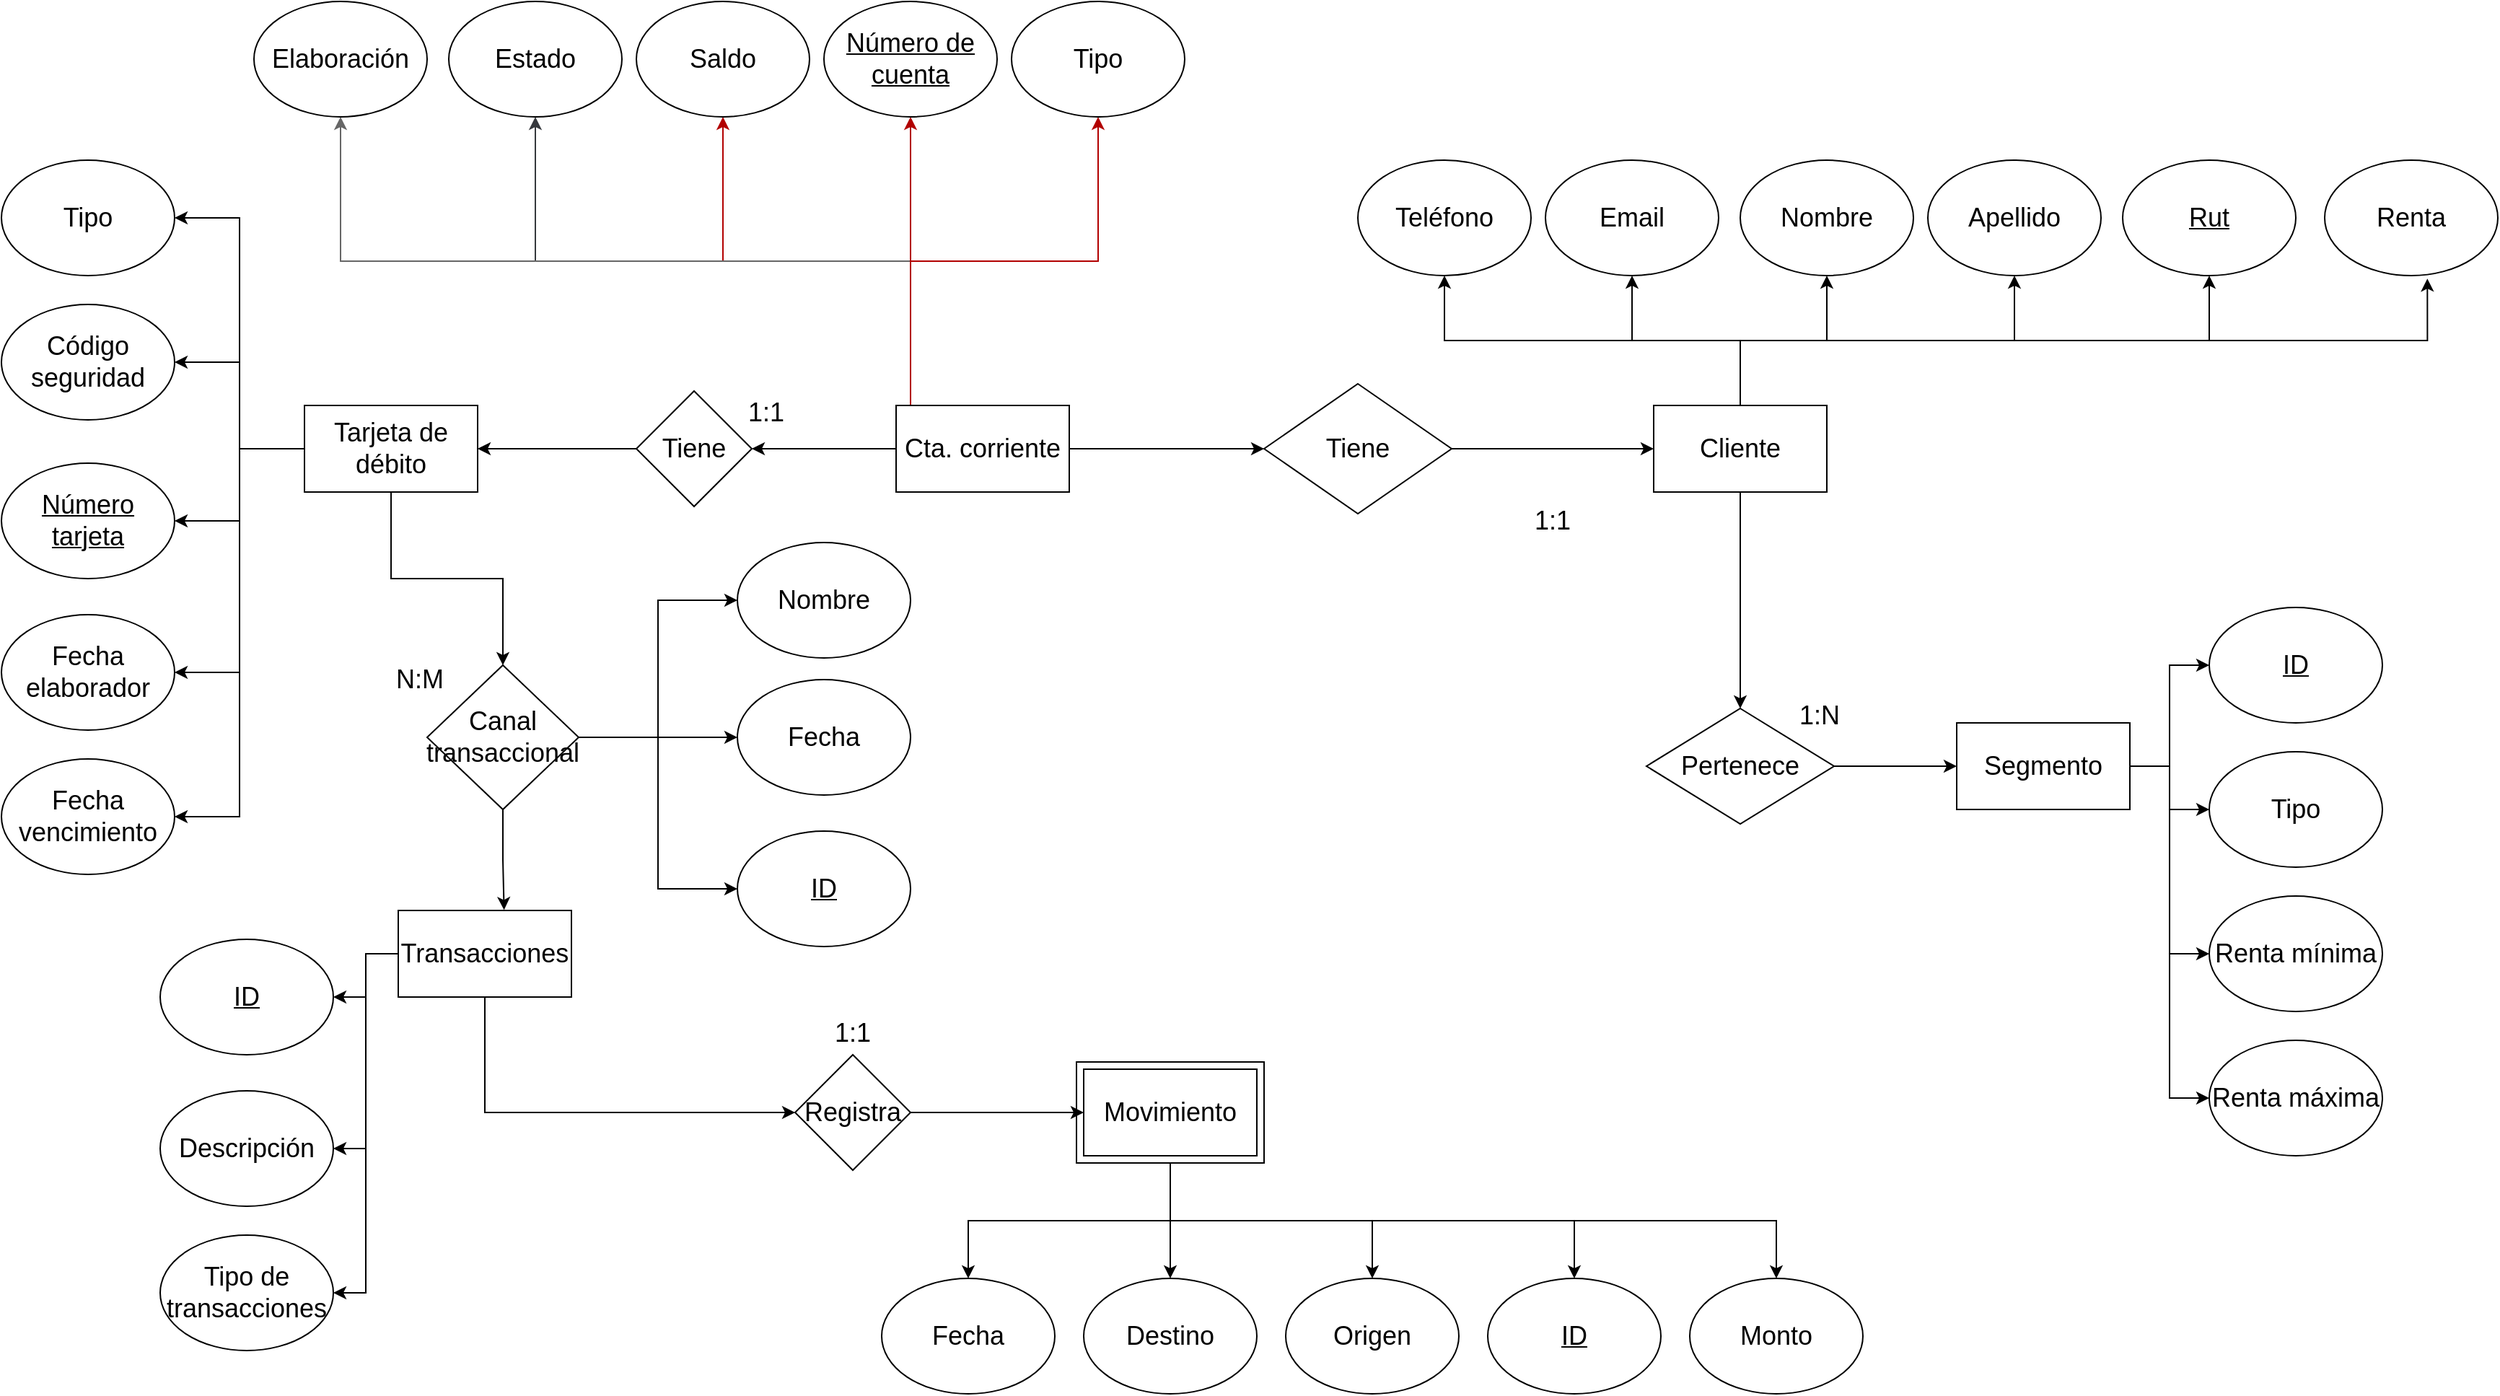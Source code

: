 <mxfile version="28.2.0">
  <diagram name="Página-1" id="98qfE3BdNuw4_5_PNHww">
    <mxGraphModel dx="2022" dy="1197" grid="1" gridSize="10" guides="1" tooltips="1" connect="1" arrows="1" fold="1" page="1" pageScale="1" pageWidth="6000" pageHeight="4000" math="0" shadow="0">
      <root>
        <mxCell id="0" />
        <mxCell id="1" parent="0" />
        <mxCell id="ijTgKgx0f9xJTF1soomq-8" style="edgeStyle=orthogonalEdgeStyle;rounded=0;orthogonalLoop=1;jettySize=auto;html=1;entryX=1;entryY=0.5;entryDx=0;entryDy=0;" parent="1" source="ijTgKgx0f9xJTF1soomq-2" target="ijTgKgx0f9xJTF1soomq-3" edge="1">
          <mxGeometry relative="1" as="geometry" />
        </mxCell>
        <mxCell id="ijTgKgx0f9xJTF1soomq-9" style="edgeStyle=orthogonalEdgeStyle;rounded=0;orthogonalLoop=1;jettySize=auto;html=1;exitX=0;exitY=0.5;exitDx=0;exitDy=0;entryX=1;entryY=0.5;entryDx=0;entryDy=0;" parent="1" source="ijTgKgx0f9xJTF1soomq-2" target="ijTgKgx0f9xJTF1soomq-4" edge="1">
          <mxGeometry relative="1" as="geometry" />
        </mxCell>
        <mxCell id="ijTgKgx0f9xJTF1soomq-21" style="edgeStyle=orthogonalEdgeStyle;rounded=0;orthogonalLoop=1;jettySize=auto;html=1;exitX=0;exitY=0.5;exitDx=0;exitDy=0;entryX=1;entryY=0.5;entryDx=0;entryDy=0;" parent="1" source="ijTgKgx0f9xJTF1soomq-2" target="ijTgKgx0f9xJTF1soomq-20" edge="1">
          <mxGeometry relative="1" as="geometry" />
        </mxCell>
        <mxCell id="nnRLOT55SKP4J13olnxR-5" style="edgeStyle=orthogonalEdgeStyle;rounded=0;orthogonalLoop=1;jettySize=auto;html=1;exitX=0;exitY=0.5;exitDx=0;exitDy=0;entryX=1;entryY=0.5;entryDx=0;entryDy=0;" parent="1" source="ijTgKgx0f9xJTF1soomq-2" target="ijTgKgx0f9xJTF1soomq-16" edge="1">
          <mxGeometry relative="1" as="geometry" />
        </mxCell>
        <mxCell id="nnRLOT55SKP4J13olnxR-6" style="edgeStyle=orthogonalEdgeStyle;rounded=0;orthogonalLoop=1;jettySize=auto;html=1;exitX=0;exitY=0.5;exitDx=0;exitDy=0;entryX=1;entryY=0.5;entryDx=0;entryDy=0;" parent="1" source="ijTgKgx0f9xJTF1soomq-2" target="ijTgKgx0f9xJTF1soomq-17" edge="1">
          <mxGeometry relative="1" as="geometry" />
        </mxCell>
        <mxCell id="ijTgKgx0f9xJTF1soomq-2" value="&lt;font style=&quot;font-size: 18px;&quot;&gt;Tarjeta de débito&lt;/font&gt;" style="rounded=0;whiteSpace=wrap;html=1;" parent="1" vertex="1">
          <mxGeometry x="2950" y="1860" width="120" height="60" as="geometry" />
        </mxCell>
        <mxCell id="ijTgKgx0f9xJTF1soomq-3" value="&lt;font style=&quot;font-size: 18px;&quot;&gt;Código seguridad&lt;/font&gt;" style="ellipse;whiteSpace=wrap;html=1;" parent="1" vertex="1">
          <mxGeometry x="2740" y="1790" width="120" height="80" as="geometry" />
        </mxCell>
        <mxCell id="ijTgKgx0f9xJTF1soomq-4" value="&lt;font style=&quot;font-size: 18px;&quot;&gt;&lt;u&gt;Número tarjeta&lt;/u&gt;&lt;/font&gt;" style="ellipse;whiteSpace=wrap;html=1;" parent="1" vertex="1">
          <mxGeometry x="2740" y="1900" width="120" height="80" as="geometry" />
        </mxCell>
        <mxCell id="ijTgKgx0f9xJTF1soomq-16" value="&lt;font style=&quot;font-size: 18px;&quot;&gt;Fecha elaborador&lt;/font&gt;" style="ellipse;whiteSpace=wrap;html=1;" parent="1" vertex="1">
          <mxGeometry x="2740" y="2005" width="120" height="80" as="geometry" />
        </mxCell>
        <mxCell id="ijTgKgx0f9xJTF1soomq-17" value="&lt;font style=&quot;font-size: 18px;&quot;&gt;Fecha vencimiento&lt;/font&gt;" style="ellipse;whiteSpace=wrap;html=1;" parent="1" vertex="1">
          <mxGeometry x="2740" y="2105" width="120" height="80" as="geometry" />
        </mxCell>
        <mxCell id="ijTgKgx0f9xJTF1soomq-20" value="&lt;font style=&quot;font-size: 18px;&quot;&gt;Tipo&lt;/font&gt;" style="ellipse;whiteSpace=wrap;html=1;" parent="1" vertex="1">
          <mxGeometry x="2740" y="1690" width="120" height="80" as="geometry" />
        </mxCell>
        <mxCell id="ijTgKgx0f9xJTF1soomq-38" style="edgeStyle=orthogonalEdgeStyle;rounded=0;orthogonalLoop=1;jettySize=auto;html=1;exitX=0.5;exitY=1;exitDx=0;exitDy=0;entryX=0.5;entryY=0;entryDx=0;entryDy=0;" parent="1" source="ijTgKgx0f9xJTF1soomq-31" target="ijTgKgx0f9xJTF1soomq-34" edge="1">
          <mxGeometry relative="1" as="geometry" />
        </mxCell>
        <mxCell id="ijTgKgx0f9xJTF1soomq-39" style="edgeStyle=orthogonalEdgeStyle;rounded=0;orthogonalLoop=1;jettySize=auto;html=1;exitX=0.5;exitY=1;exitDx=0;exitDy=0;entryX=0.5;entryY=0;entryDx=0;entryDy=0;" parent="1" source="ijTgKgx0f9xJTF1soomq-31" target="ijTgKgx0f9xJTF1soomq-35" edge="1">
          <mxGeometry relative="1" as="geometry" />
        </mxCell>
        <mxCell id="ijTgKgx0f9xJTF1soomq-40" style="edgeStyle=orthogonalEdgeStyle;rounded=0;orthogonalLoop=1;jettySize=auto;html=1;exitX=0.5;exitY=1;exitDx=0;exitDy=0;entryX=0.5;entryY=0;entryDx=0;entryDy=0;" parent="1" source="ijTgKgx0f9xJTF1soomq-31" target="ijTgKgx0f9xJTF1soomq-36" edge="1">
          <mxGeometry relative="1" as="geometry" />
        </mxCell>
        <mxCell id="ijTgKgx0f9xJTF1soomq-41" style="edgeStyle=orthogonalEdgeStyle;rounded=0;orthogonalLoop=1;jettySize=auto;html=1;exitX=0.5;exitY=1;exitDx=0;exitDy=0;entryX=0.5;entryY=0;entryDx=0;entryDy=0;" parent="1" source="ijTgKgx0f9xJTF1soomq-31" target="ijTgKgx0f9xJTF1soomq-37" edge="1">
          <mxGeometry relative="1" as="geometry" />
        </mxCell>
        <mxCell id="nnRLOT55SKP4J13olnxR-16" style="edgeStyle=orthogonalEdgeStyle;rounded=0;orthogonalLoop=1;jettySize=auto;html=1;exitX=0.5;exitY=1;exitDx=0;exitDy=0;entryX=0.5;entryY=0;entryDx=0;entryDy=0;" parent="1" source="ijTgKgx0f9xJTF1soomq-31" target="nnRLOT55SKP4J13olnxR-15" edge="1">
          <mxGeometry relative="1" as="geometry" />
        </mxCell>
        <mxCell id="ijTgKgx0f9xJTF1soomq-31" value="" style="rounded=0;whiteSpace=wrap;html=1;" parent="1" vertex="1">
          <mxGeometry x="3485" y="2315" width="130" height="70" as="geometry" />
        </mxCell>
        <mxCell id="ijTgKgx0f9xJTF1soomq-33" value="&lt;font style=&quot;font-size: 18px;&quot;&gt;Movimiento&lt;/font&gt;" style="rounded=0;whiteSpace=wrap;html=1;" parent="1" vertex="1">
          <mxGeometry x="3490" y="2320" width="120" height="60" as="geometry" />
        </mxCell>
        <mxCell id="ijTgKgx0f9xJTF1soomq-34" value="&lt;font style=&quot;font-size: 18px;&quot;&gt;Destino&lt;/font&gt;" style="ellipse;whiteSpace=wrap;html=1;" parent="1" vertex="1">
          <mxGeometry x="3490" y="2465" width="120" height="80" as="geometry" />
        </mxCell>
        <mxCell id="ijTgKgx0f9xJTF1soomq-35" value="&lt;span style=&quot;font-size: 18px;&quot;&gt;Origen&lt;/span&gt;" style="ellipse;whiteSpace=wrap;html=1;" parent="1" vertex="1">
          <mxGeometry x="3630" y="2465" width="120" height="80" as="geometry" />
        </mxCell>
        <mxCell id="ijTgKgx0f9xJTF1soomq-36" value="&lt;font style=&quot;font-size: 18px;&quot;&gt;&lt;u&gt;ID&lt;/u&gt;&lt;/font&gt;" style="ellipse;whiteSpace=wrap;html=1;" parent="1" vertex="1">
          <mxGeometry x="3770" y="2465" width="120" height="80" as="geometry" />
        </mxCell>
        <mxCell id="ijTgKgx0f9xJTF1soomq-37" value="&lt;font style=&quot;font-size: 18px;&quot;&gt;Monto&lt;/font&gt;" style="ellipse;whiteSpace=wrap;html=1;" parent="1" vertex="1">
          <mxGeometry x="3910" y="2465" width="120" height="80" as="geometry" />
        </mxCell>
        <mxCell id="ijTgKgx0f9xJTF1soomq-44" style="edgeStyle=orthogonalEdgeStyle;rounded=0;orthogonalLoop=1;jettySize=auto;html=1;exitX=0;exitY=0.5;exitDx=0;exitDy=0;entryX=1;entryY=0.5;entryDx=0;entryDy=0;" parent="1" source="ijTgKgx0f9xJTF1soomq-42" target="ijTgKgx0f9xJTF1soomq-43" edge="1">
          <mxGeometry relative="1" as="geometry" />
        </mxCell>
        <mxCell id="ijTgKgx0f9xJTF1soomq-118" style="edgeStyle=orthogonalEdgeStyle;rounded=0;orthogonalLoop=1;jettySize=auto;html=1;exitX=0.5;exitY=0;exitDx=0;exitDy=0;entryX=0.5;entryY=1;entryDx=0;entryDy=0;fillColor=#e51400;strokeColor=light-dark(#B20000,#FFFFFF);" parent="1" source="ijTgKgx0f9xJTF1soomq-42" target="ijTgKgx0f9xJTF1soomq-113" edge="1">
          <mxGeometry relative="1" as="geometry">
            <Array as="points">
              <mxPoint x="3370" y="1860" />
            </Array>
          </mxGeometry>
        </mxCell>
        <mxCell id="ijTgKgx0f9xJTF1soomq-119" style="edgeStyle=orthogonalEdgeStyle;rounded=0;orthogonalLoop=1;jettySize=auto;html=1;exitX=0.5;exitY=0;exitDx=0;exitDy=0;entryX=0.5;entryY=1;entryDx=0;entryDy=0;fillColor=#e51400;strokeColor=light-dark(#B20000,#FFFFFF);" parent="1" source="ijTgKgx0f9xJTF1soomq-42" target="ijTgKgx0f9xJTF1soomq-114" edge="1">
          <mxGeometry relative="1" as="geometry">
            <Array as="points">
              <mxPoint x="3370" y="1860" />
              <mxPoint x="3370" y="1760" />
              <mxPoint x="3240" y="1760" />
            </Array>
          </mxGeometry>
        </mxCell>
        <mxCell id="ijTgKgx0f9xJTF1soomq-120" style="edgeStyle=orthogonalEdgeStyle;rounded=0;orthogonalLoop=1;jettySize=auto;html=1;exitX=0.5;exitY=0;exitDx=0;exitDy=0;entryX=0.5;entryY=1;entryDx=0;entryDy=0;fillColor=#eeeeee;strokeColor=light-dark(#36393D,#FFFFFF);" parent="1" source="ijTgKgx0f9xJTF1soomq-42" target="ijTgKgx0f9xJTF1soomq-115" edge="1">
          <mxGeometry relative="1" as="geometry">
            <Array as="points">
              <mxPoint x="3370" y="1860" />
              <mxPoint x="3370" y="1760" />
              <mxPoint x="3110" y="1760" />
            </Array>
          </mxGeometry>
        </mxCell>
        <mxCell id="ijTgKgx0f9xJTF1soomq-121" style="edgeStyle=orthogonalEdgeStyle;rounded=0;orthogonalLoop=1;jettySize=auto;html=1;exitX=0.5;exitY=0;exitDx=0;exitDy=0;entryX=0.5;entryY=1;entryDx=0;entryDy=0;fillColor=#f5f5f5;strokeColor=light-dark(#666666,#FFFFFF);" parent="1" source="ijTgKgx0f9xJTF1soomq-42" target="ijTgKgx0f9xJTF1soomq-116" edge="1">
          <mxGeometry relative="1" as="geometry">
            <Array as="points">
              <mxPoint x="3370" y="1860" />
              <mxPoint x="3370" y="1760" />
              <mxPoint x="2975" y="1760" />
            </Array>
          </mxGeometry>
        </mxCell>
        <mxCell id="ijTgKgx0f9xJTF1soomq-122" style="edgeStyle=orthogonalEdgeStyle;rounded=0;orthogonalLoop=1;jettySize=auto;html=1;exitX=0.5;exitY=0;exitDx=0;exitDy=0;entryX=0.5;entryY=1;entryDx=0;entryDy=0;fillColor=#e51400;strokeColor=light-dark(#B20000,#FFFFFF);" parent="1" source="ijTgKgx0f9xJTF1soomq-42" target="ijTgKgx0f9xJTF1soomq-112" edge="1">
          <mxGeometry relative="1" as="geometry">
            <Array as="points">
              <mxPoint x="3370" y="1860" />
              <mxPoint x="3370" y="1760" />
              <mxPoint x="3500" y="1760" />
            </Array>
          </mxGeometry>
        </mxCell>
        <mxCell id="rOcbRCkaVoBHMNXNkpkF-11" style="edgeStyle=orthogonalEdgeStyle;rounded=0;orthogonalLoop=1;jettySize=auto;html=1;exitX=1;exitY=0.5;exitDx=0;exitDy=0;entryX=0;entryY=0.5;entryDx=0;entryDy=0;" edge="1" parent="1" source="ijTgKgx0f9xJTF1soomq-42" target="ijTgKgx0f9xJTF1soomq-138">
          <mxGeometry relative="1" as="geometry" />
        </mxCell>
        <mxCell id="ijTgKgx0f9xJTF1soomq-42" value="&lt;font style=&quot;font-size: 18px;&quot;&gt;Cta. corriente&lt;/font&gt;" style="rounded=0;whiteSpace=wrap;html=1;" parent="1" vertex="1">
          <mxGeometry x="3360" y="1860" width="120" height="60" as="geometry" />
        </mxCell>
        <mxCell id="ijTgKgx0f9xJTF1soomq-45" style="edgeStyle=orthogonalEdgeStyle;rounded=0;orthogonalLoop=1;jettySize=auto;html=1;exitX=0;exitY=0.5;exitDx=0;exitDy=0;entryX=1;entryY=0.5;entryDx=0;entryDy=0;" parent="1" source="ijTgKgx0f9xJTF1soomq-43" target="ijTgKgx0f9xJTF1soomq-2" edge="1">
          <mxGeometry relative="1" as="geometry" />
        </mxCell>
        <mxCell id="ijTgKgx0f9xJTF1soomq-43" value="&lt;font style=&quot;font-size: 18px;&quot;&gt;Tiene&lt;/font&gt;" style="rhombus;whiteSpace=wrap;html=1;" parent="1" vertex="1">
          <mxGeometry x="3180" y="1850" width="80" height="80" as="geometry" />
        </mxCell>
        <mxCell id="rOcbRCkaVoBHMNXNkpkF-5" style="edgeStyle=orthogonalEdgeStyle;rounded=0;orthogonalLoop=1;jettySize=auto;html=1;exitX=0;exitY=0.5;exitDx=0;exitDy=0;entryX=1;entryY=0.5;entryDx=0;entryDy=0;" edge="1" parent="1" source="ijTgKgx0f9xJTF1soomq-52" target="ijTgKgx0f9xJTF1soomq-83">
          <mxGeometry relative="1" as="geometry" />
        </mxCell>
        <mxCell id="rOcbRCkaVoBHMNXNkpkF-6" style="edgeStyle=orthogonalEdgeStyle;rounded=0;orthogonalLoop=1;jettySize=auto;html=1;exitX=0;exitY=0.5;exitDx=0;exitDy=0;entryX=1;entryY=0.5;entryDx=0;entryDy=0;" edge="1" parent="1" source="ijTgKgx0f9xJTF1soomq-52" target="ijTgKgx0f9xJTF1soomq-84">
          <mxGeometry relative="1" as="geometry" />
        </mxCell>
        <mxCell id="rOcbRCkaVoBHMNXNkpkF-10" style="edgeStyle=orthogonalEdgeStyle;rounded=0;orthogonalLoop=1;jettySize=auto;html=1;exitX=0;exitY=0.5;exitDx=0;exitDy=0;entryX=1;entryY=0.5;entryDx=0;entryDy=0;" edge="1" parent="1" source="ijTgKgx0f9xJTF1soomq-52" target="rOcbRCkaVoBHMNXNkpkF-9">
          <mxGeometry relative="1" as="geometry" />
        </mxCell>
        <mxCell id="rOcbRCkaVoBHMNXNkpkF-19" style="edgeStyle=orthogonalEdgeStyle;rounded=0;orthogonalLoop=1;jettySize=auto;html=1;exitX=0.5;exitY=1;exitDx=0;exitDy=0;entryX=0;entryY=0.5;entryDx=0;entryDy=0;" edge="1" parent="1" source="ijTgKgx0f9xJTF1soomq-52" target="nnRLOT55SKP4J13olnxR-7">
          <mxGeometry relative="1" as="geometry" />
        </mxCell>
        <mxCell id="ijTgKgx0f9xJTF1soomq-52" value="&lt;font style=&quot;font-size: 18px;&quot;&gt;Transacciones&lt;/font&gt;" style="rounded=0;whiteSpace=wrap;html=1;" parent="1" vertex="1">
          <mxGeometry x="3015" y="2210" width="120" height="60" as="geometry" />
        </mxCell>
        <mxCell id="ijTgKgx0f9xJTF1soomq-83" value="&lt;font style=&quot;font-size: 18px;&quot;&gt;&lt;u&gt;ID&lt;/u&gt;&lt;/font&gt;" style="ellipse;whiteSpace=wrap;html=1;" parent="1" vertex="1">
          <mxGeometry x="2850" y="2230" width="120" height="80" as="geometry" />
        </mxCell>
        <mxCell id="ijTgKgx0f9xJTF1soomq-84" value="&lt;font style=&quot;font-size: 18px;&quot;&gt;Descripción&lt;/font&gt;" style="ellipse;whiteSpace=wrap;html=1;" parent="1" vertex="1">
          <mxGeometry x="2850" y="2335" width="120" height="80" as="geometry" />
        </mxCell>
        <mxCell id="ijTgKgx0f9xJTF1soomq-106" value="&lt;font style=&quot;font-size: 18px;&quot;&gt;&lt;u&gt;ID&lt;/u&gt;&lt;/font&gt;" style="ellipse;whiteSpace=wrap;html=1;" parent="1" vertex="1">
          <mxGeometry x="3250" y="2155" width="120" height="80" as="geometry" />
        </mxCell>
        <mxCell id="ijTgKgx0f9xJTF1soomq-107" value="&lt;font style=&quot;font-size: 18px;&quot;&gt;Fecha&lt;/font&gt;" style="ellipse;whiteSpace=wrap;html=1;" parent="1" vertex="1">
          <mxGeometry x="3250" y="2050" width="120" height="80" as="geometry" />
        </mxCell>
        <mxCell id="ijTgKgx0f9xJTF1soomq-108" value="&lt;font style=&quot;font-size: 18px;&quot;&gt;Nombre&lt;/font&gt;" style="ellipse;whiteSpace=wrap;html=1;" parent="1" vertex="1">
          <mxGeometry x="3250" y="1955" width="120" height="80" as="geometry" />
        </mxCell>
        <mxCell id="ijTgKgx0f9xJTF1soomq-112" value="&lt;font style=&quot;font-size: 18px;&quot;&gt;Tipo&lt;/font&gt;" style="ellipse;whiteSpace=wrap;html=1;" parent="1" vertex="1">
          <mxGeometry x="3440" y="1580" width="120" height="80" as="geometry" />
        </mxCell>
        <mxCell id="ijTgKgx0f9xJTF1soomq-113" value="&lt;font style=&quot;font-size: 18px;&quot;&gt;&lt;u&gt;Número de cuenta&lt;/u&gt;&lt;/font&gt;" style="ellipse;whiteSpace=wrap;html=1;" parent="1" vertex="1">
          <mxGeometry x="3310" y="1580" width="120" height="80" as="geometry" />
        </mxCell>
        <mxCell id="ijTgKgx0f9xJTF1soomq-114" value="&lt;font style=&quot;font-size: 18px;&quot;&gt;Saldo&lt;/font&gt;" style="ellipse;whiteSpace=wrap;html=1;" parent="1" vertex="1">
          <mxGeometry x="3180" y="1580" width="120" height="80" as="geometry" />
        </mxCell>
        <mxCell id="ijTgKgx0f9xJTF1soomq-115" value="&lt;font style=&quot;font-size: 18px;&quot;&gt;Estado&lt;/font&gt;" style="ellipse;whiteSpace=wrap;html=1;" parent="1" vertex="1">
          <mxGeometry x="3050" y="1580" width="120" height="80" as="geometry" />
        </mxCell>
        <mxCell id="ijTgKgx0f9xJTF1soomq-116" value="&lt;font style=&quot;font-size: 18px;&quot;&gt;Elaboración&lt;/font&gt;" style="ellipse;whiteSpace=wrap;html=1;" parent="1" vertex="1">
          <mxGeometry x="2915" y="1580" width="120" height="80" as="geometry" />
        </mxCell>
        <mxCell id="rOcbRCkaVoBHMNXNkpkF-21" style="edgeStyle=orthogonalEdgeStyle;rounded=0;orthogonalLoop=1;jettySize=auto;html=1;exitX=1;exitY=0.5;exitDx=0;exitDy=0;entryX=0;entryY=0.5;entryDx=0;entryDy=0;" edge="1" parent="1" source="ijTgKgx0f9xJTF1soomq-138" target="ijTgKgx0f9xJTF1soomq-143">
          <mxGeometry relative="1" as="geometry" />
        </mxCell>
        <mxCell id="ijTgKgx0f9xJTF1soomq-138" value="&lt;font style=&quot;font-size: 18px;&quot;&gt;Tiene&lt;/font&gt;" style="shape=rhombus;perimeter=rhombusPerimeter;whiteSpace=wrap;html=1;align=center;" parent="1" vertex="1">
          <mxGeometry x="3615" y="1845" width="130" height="90" as="geometry" />
        </mxCell>
        <mxCell id="ijTgKgx0f9xJTF1soomq-184" style="edgeStyle=orthogonalEdgeStyle;rounded=0;orthogonalLoop=1;jettySize=auto;html=1;exitX=0.5;exitY=0;exitDx=0;exitDy=0;entryX=0.5;entryY=1;entryDx=0;entryDy=0;" parent="1" source="ijTgKgx0f9xJTF1soomq-143" target="ijTgKgx0f9xJTF1soomq-181" edge="1">
          <mxGeometry relative="1" as="geometry" />
        </mxCell>
        <mxCell id="nnRLOT55SKP4J13olnxR-1" style="edgeStyle=orthogonalEdgeStyle;rounded=0;orthogonalLoop=1;jettySize=auto;html=1;exitX=0.5;exitY=0;exitDx=0;exitDy=0;entryX=0.5;entryY=1;entryDx=0;entryDy=0;" parent="1" source="ijTgKgx0f9xJTF1soomq-143" target="ijTgKgx0f9xJTF1soomq-187" edge="1">
          <mxGeometry relative="1" as="geometry" />
        </mxCell>
        <mxCell id="nnRLOT55SKP4J13olnxR-2" style="edgeStyle=orthogonalEdgeStyle;rounded=0;orthogonalLoop=1;jettySize=auto;html=1;exitX=0.5;exitY=0;exitDx=0;exitDy=0;entryX=0.5;entryY=1;entryDx=0;entryDy=0;" parent="1" source="ijTgKgx0f9xJTF1soomq-143" target="ijTgKgx0f9xJTF1soomq-186" edge="1">
          <mxGeometry relative="1" as="geometry" />
        </mxCell>
        <mxCell id="nnRLOT55SKP4J13olnxR-3" style="edgeStyle=orthogonalEdgeStyle;rounded=0;orthogonalLoop=1;jettySize=auto;html=1;exitX=0.5;exitY=0;exitDx=0;exitDy=0;entryX=0.5;entryY=1;entryDx=0;entryDy=0;" parent="1" source="ijTgKgx0f9xJTF1soomq-143" target="ijTgKgx0f9xJTF1soomq-193" edge="1">
          <mxGeometry relative="1" as="geometry" />
        </mxCell>
        <mxCell id="nnRLOT55SKP4J13olnxR-4" style="edgeStyle=orthogonalEdgeStyle;rounded=0;orthogonalLoop=1;jettySize=auto;html=1;exitX=0.5;exitY=0;exitDx=0;exitDy=0;entryX=0.5;entryY=0;entryDx=0;entryDy=0;" parent="1" source="ijTgKgx0f9xJTF1soomq-143" target="ijTgKgx0f9xJTF1soomq-194" edge="1">
          <mxGeometry relative="1" as="geometry" />
        </mxCell>
        <mxCell id="rOcbRCkaVoBHMNXNkpkF-13" style="edgeStyle=orthogonalEdgeStyle;rounded=0;orthogonalLoop=1;jettySize=auto;html=1;exitX=0.5;exitY=1;exitDx=0;exitDy=0;entryX=0.5;entryY=0;entryDx=0;entryDy=0;" edge="1" parent="1" source="ijTgKgx0f9xJTF1soomq-143" target="ijTgKgx0f9xJTF1soomq-163">
          <mxGeometry relative="1" as="geometry" />
        </mxCell>
        <mxCell id="ijTgKgx0f9xJTF1soomq-143" value="&lt;font style=&quot;font-size: 18px;&quot;&gt;Cliente&lt;/font&gt;" style="rounded=0;whiteSpace=wrap;html=1;" parent="1" vertex="1">
          <mxGeometry x="3885" y="1860" width="120" height="60" as="geometry" />
        </mxCell>
        <mxCell id="ijTgKgx0f9xJTF1soomq-176" style="edgeStyle=orthogonalEdgeStyle;rounded=0;orthogonalLoop=1;jettySize=auto;html=1;exitX=1;exitY=0.5;exitDx=0;exitDy=0;entryX=0;entryY=0.5;entryDx=0;entryDy=0;" parent="1" source="ijTgKgx0f9xJTF1soomq-161" target="ijTgKgx0f9xJTF1soomq-175" edge="1">
          <mxGeometry relative="1" as="geometry" />
        </mxCell>
        <mxCell id="ijTgKgx0f9xJTF1soomq-177" style="edgeStyle=orthogonalEdgeStyle;rounded=0;orthogonalLoop=1;jettySize=auto;html=1;exitX=1;exitY=0.5;exitDx=0;exitDy=0;entryX=0;entryY=0.5;entryDx=0;entryDy=0;" parent="1" source="ijTgKgx0f9xJTF1soomq-161" target="ijTgKgx0f9xJTF1soomq-174" edge="1">
          <mxGeometry relative="1" as="geometry" />
        </mxCell>
        <mxCell id="ijTgKgx0f9xJTF1soomq-178" style="edgeStyle=orthogonalEdgeStyle;rounded=0;orthogonalLoop=1;jettySize=auto;html=1;exitX=1;exitY=0.5;exitDx=0;exitDy=0;entryX=0;entryY=0.5;entryDx=0;entryDy=0;" parent="1" source="ijTgKgx0f9xJTF1soomq-161" target="ijTgKgx0f9xJTF1soomq-173" edge="1">
          <mxGeometry relative="1" as="geometry" />
        </mxCell>
        <mxCell id="ijTgKgx0f9xJTF1soomq-179" style="edgeStyle=orthogonalEdgeStyle;rounded=0;orthogonalLoop=1;jettySize=auto;html=1;exitX=1;exitY=0.5;exitDx=0;exitDy=0;entryX=0;entryY=0.5;entryDx=0;entryDy=0;" parent="1" source="ijTgKgx0f9xJTF1soomq-161" target="ijTgKgx0f9xJTF1soomq-172" edge="1">
          <mxGeometry relative="1" as="geometry" />
        </mxCell>
        <mxCell id="ijTgKgx0f9xJTF1soomq-161" value="&lt;font style=&quot;font-size: 18px;&quot;&gt;Segmento&lt;/font&gt;" style="rounded=0;whiteSpace=wrap;html=1;" parent="1" vertex="1">
          <mxGeometry x="4095" y="2080" width="120" height="60" as="geometry" />
        </mxCell>
        <mxCell id="ijTgKgx0f9xJTF1soomq-165" style="edgeStyle=orthogonalEdgeStyle;rounded=0;orthogonalLoop=1;jettySize=auto;html=1;exitX=1;exitY=0.5;exitDx=0;exitDy=0;entryX=0;entryY=0.5;entryDx=0;entryDy=0;" parent="1" source="ijTgKgx0f9xJTF1soomq-163" target="ijTgKgx0f9xJTF1soomq-161" edge="1">
          <mxGeometry relative="1" as="geometry" />
        </mxCell>
        <mxCell id="ijTgKgx0f9xJTF1soomq-163" value="&lt;font style=&quot;font-size: 18px;&quot;&gt;Pertenece&lt;/font&gt;" style="shape=rhombus;perimeter=rhombusPerimeter;whiteSpace=wrap;html=1;align=center;" parent="1" vertex="1">
          <mxGeometry x="3880" y="2070" width="130" height="80" as="geometry" />
        </mxCell>
        <mxCell id="ijTgKgx0f9xJTF1soomq-172" value="&lt;font style=&quot;font-size: 18px;&quot;&gt;Renta máxima&lt;/font&gt;" style="ellipse;whiteSpace=wrap;html=1;" parent="1" vertex="1">
          <mxGeometry x="4270" y="2300" width="120" height="80" as="geometry" />
        </mxCell>
        <mxCell id="ijTgKgx0f9xJTF1soomq-173" value="&lt;font style=&quot;font-size: 18px;&quot;&gt;Renta mínima&lt;/font&gt;" style="ellipse;whiteSpace=wrap;html=1;" parent="1" vertex="1">
          <mxGeometry x="4270" y="2200" width="120" height="80" as="geometry" />
        </mxCell>
        <mxCell id="ijTgKgx0f9xJTF1soomq-174" value="&lt;font style=&quot;font-size: 18px;&quot;&gt;Tipo&lt;/font&gt;" style="ellipse;whiteSpace=wrap;html=1;" parent="1" vertex="1">
          <mxGeometry x="4270" y="2100" width="120" height="80" as="geometry" />
        </mxCell>
        <mxCell id="ijTgKgx0f9xJTF1soomq-175" value="&lt;font style=&quot;font-size: 18px;&quot;&gt;&lt;u&gt;ID&lt;/u&gt;&lt;/font&gt;" style="ellipse;whiteSpace=wrap;html=1;" parent="1" vertex="1">
          <mxGeometry x="4270" y="2000" width="120" height="80" as="geometry" />
        </mxCell>
        <mxCell id="ijTgKgx0f9xJTF1soomq-181" value="&lt;font style=&quot;font-size: 18px;&quot;&gt;&lt;u&gt;Rut&lt;/u&gt;&lt;/font&gt;" style="ellipse;whiteSpace=wrap;html=1;" parent="1" vertex="1">
          <mxGeometry x="4210" y="1690" width="120" height="80" as="geometry" />
        </mxCell>
        <mxCell id="ijTgKgx0f9xJTF1soomq-182" value="&lt;font style=&quot;font-size: 18px;&quot;&gt;Renta&lt;/font&gt;" style="ellipse;whiteSpace=wrap;html=1;" parent="1" vertex="1">
          <mxGeometry x="4350" y="1690" width="120" height="80" as="geometry" />
        </mxCell>
        <mxCell id="ijTgKgx0f9xJTF1soomq-183" style="edgeStyle=orthogonalEdgeStyle;rounded=0;orthogonalLoop=1;jettySize=auto;html=1;exitX=0.5;exitY=0;exitDx=0;exitDy=0;entryX=0.593;entryY=1.026;entryDx=0;entryDy=0;entryPerimeter=0;" parent="1" source="ijTgKgx0f9xJTF1soomq-143" target="ijTgKgx0f9xJTF1soomq-182" edge="1">
          <mxGeometry relative="1" as="geometry" />
        </mxCell>
        <mxCell id="ijTgKgx0f9xJTF1soomq-186" value="&lt;font style=&quot;font-size: 18px;&quot;&gt;Nombre&lt;/font&gt;" style="ellipse;whiteSpace=wrap;html=1;" parent="1" vertex="1">
          <mxGeometry x="3945" y="1690" width="120" height="80" as="geometry" />
        </mxCell>
        <mxCell id="ijTgKgx0f9xJTF1soomq-187" value="&lt;font style=&quot;font-size: 18px;&quot;&gt;Apellido&lt;/font&gt;" style="ellipse;whiteSpace=wrap;html=1;" parent="1" vertex="1">
          <mxGeometry x="4075" y="1690" width="120" height="80" as="geometry" />
        </mxCell>
        <mxCell id="ijTgKgx0f9xJTF1soomq-193" value="&lt;font style=&quot;font-size: 18px;&quot;&gt;Email&lt;/font&gt;" style="ellipse;whiteSpace=wrap;html=1;" parent="1" vertex="1">
          <mxGeometry x="3810" y="1690" width="120" height="80" as="geometry" />
        </mxCell>
        <mxCell id="ijTgKgx0f9xJTF1soomq-194" value="&lt;font style=&quot;font-size: 18px;&quot;&gt;Teléfono&lt;/font&gt;" style="ellipse;whiteSpace=wrap;html=1;direction=west;" parent="1" vertex="1">
          <mxGeometry x="3680" y="1690" width="120" height="80" as="geometry" />
        </mxCell>
        <mxCell id="ijTgKgx0f9xJTF1soomq-202" value="&lt;font style=&quot;font-size: 18px;&quot;&gt;1:1&lt;/font&gt;" style="text;html=1;align=center;verticalAlign=middle;whiteSpace=wrap;rounded=0;" parent="1" vertex="1">
          <mxGeometry x="3240" y="1850" width="60" height="30" as="geometry" />
        </mxCell>
        <mxCell id="ijTgKgx0f9xJTF1soomq-203" value="&lt;font style=&quot;font-size: 18px;&quot;&gt;1:1&lt;/font&gt;" style="text;html=1;align=center;verticalAlign=middle;whiteSpace=wrap;rounded=0;" parent="1" vertex="1">
          <mxGeometry x="3785" y="1925" width="60" height="30" as="geometry" />
        </mxCell>
        <mxCell id="ijTgKgx0f9xJTF1soomq-209" value="&lt;font style=&quot;font-size: 18px;&quot;&gt;1:N&lt;/font&gt;" style="text;html=1;align=center;verticalAlign=middle;whiteSpace=wrap;rounded=0;" parent="1" vertex="1">
          <mxGeometry x="3970" y="2060" width="60" height="30" as="geometry" />
        </mxCell>
        <mxCell id="rOcbRCkaVoBHMNXNkpkF-3" style="edgeStyle=orthogonalEdgeStyle;rounded=0;orthogonalLoop=1;jettySize=auto;html=1;exitX=1;exitY=0.5;exitDx=0;exitDy=0;entryX=0;entryY=0.5;entryDx=0;entryDy=0;" edge="1" parent="1" source="nnRLOT55SKP4J13olnxR-7" target="ijTgKgx0f9xJTF1soomq-33">
          <mxGeometry relative="1" as="geometry" />
        </mxCell>
        <mxCell id="nnRLOT55SKP4J13olnxR-7" value="&lt;font style=&quot;font-size: 18px;&quot;&gt;Registra&lt;/font&gt;" style="rhombus;whiteSpace=wrap;html=1;" parent="1" vertex="1">
          <mxGeometry x="3290" y="2310" width="80" height="80" as="geometry" />
        </mxCell>
        <mxCell id="nnRLOT55SKP4J13olnxR-10" value="&lt;font style=&quot;font-size: 18px;&quot;&gt;1:1&lt;/font&gt;" style="text;html=1;align=center;verticalAlign=middle;whiteSpace=wrap;rounded=0;" parent="1" vertex="1">
          <mxGeometry x="3300" y="2280" width="60" height="30" as="geometry" />
        </mxCell>
        <mxCell id="rOcbRCkaVoBHMNXNkpkF-16" style="edgeStyle=orthogonalEdgeStyle;rounded=0;orthogonalLoop=1;jettySize=auto;html=1;exitX=1;exitY=0.5;exitDx=0;exitDy=0;entryX=0;entryY=0.5;entryDx=0;entryDy=0;" edge="1" parent="1" source="nnRLOT55SKP4J13olnxR-11" target="ijTgKgx0f9xJTF1soomq-108">
          <mxGeometry relative="1" as="geometry" />
        </mxCell>
        <mxCell id="rOcbRCkaVoBHMNXNkpkF-17" style="edgeStyle=orthogonalEdgeStyle;rounded=0;orthogonalLoop=1;jettySize=auto;html=1;exitX=1;exitY=0.5;exitDx=0;exitDy=0;entryX=0;entryY=0.5;entryDx=0;entryDy=0;" edge="1" parent="1" source="nnRLOT55SKP4J13olnxR-11" target="ijTgKgx0f9xJTF1soomq-107">
          <mxGeometry relative="1" as="geometry" />
        </mxCell>
        <mxCell id="rOcbRCkaVoBHMNXNkpkF-18" style="edgeStyle=orthogonalEdgeStyle;rounded=0;orthogonalLoop=1;jettySize=auto;html=1;exitX=1;exitY=0.5;exitDx=0;exitDy=0;entryX=0;entryY=0.5;entryDx=0;entryDy=0;" edge="1" parent="1" source="nnRLOT55SKP4J13olnxR-11" target="ijTgKgx0f9xJTF1soomq-106">
          <mxGeometry relative="1" as="geometry" />
        </mxCell>
        <mxCell id="nnRLOT55SKP4J13olnxR-11" value="&lt;font style=&quot;font-size: 18px;&quot;&gt;Canal transaccional&lt;/font&gt;" style="rhombus;whiteSpace=wrap;html=1;" parent="1" vertex="1">
          <mxGeometry x="3035" y="2040" width="105" height="100" as="geometry" />
        </mxCell>
        <mxCell id="nnRLOT55SKP4J13olnxR-12" style="edgeStyle=orthogonalEdgeStyle;rounded=0;orthogonalLoop=1;jettySize=auto;html=1;exitX=0.5;exitY=1;exitDx=0;exitDy=0;entryX=0.5;entryY=0;entryDx=0;entryDy=0;" parent="1" source="ijTgKgx0f9xJTF1soomq-2" target="nnRLOT55SKP4J13olnxR-11" edge="1">
          <mxGeometry relative="1" as="geometry" />
        </mxCell>
        <mxCell id="nnRLOT55SKP4J13olnxR-14" value="&lt;span style=&quot;font-size: 18px;&quot;&gt;N:M&lt;/span&gt;" style="text;html=1;align=center;verticalAlign=middle;whiteSpace=wrap;rounded=0;" parent="1" vertex="1">
          <mxGeometry x="3000" y="2035" width="60" height="30" as="geometry" />
        </mxCell>
        <mxCell id="nnRLOT55SKP4J13olnxR-15" value="&lt;font style=&quot;font-size: 18px;&quot;&gt;Fecha&lt;/font&gt;" style="ellipse;whiteSpace=wrap;html=1;" parent="1" vertex="1">
          <mxGeometry x="3350" y="2465" width="120" height="80" as="geometry" />
        </mxCell>
        <mxCell id="rOcbRCkaVoBHMNXNkpkF-9" value="&lt;span style=&quot;font-size: 18px;&quot;&gt;Tipo de transacciones&lt;/span&gt;" style="ellipse;whiteSpace=wrap;html=1;" vertex="1" parent="1">
          <mxGeometry x="2850" y="2435" width="120" height="80" as="geometry" />
        </mxCell>
        <mxCell id="rOcbRCkaVoBHMNXNkpkF-20" style="edgeStyle=orthogonalEdgeStyle;rounded=0;orthogonalLoop=1;jettySize=auto;html=1;exitX=0.5;exitY=1;exitDx=0;exitDy=0;entryX=0.611;entryY=-0.006;entryDx=0;entryDy=0;entryPerimeter=0;" edge="1" parent="1" source="nnRLOT55SKP4J13olnxR-11" target="ijTgKgx0f9xJTF1soomq-52">
          <mxGeometry relative="1" as="geometry" />
        </mxCell>
      </root>
    </mxGraphModel>
  </diagram>
</mxfile>
